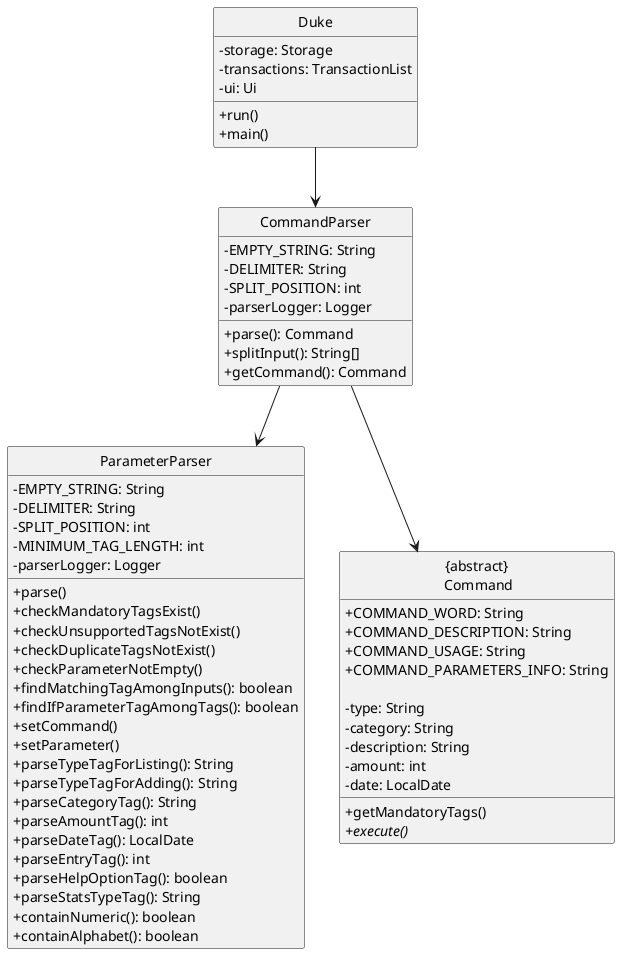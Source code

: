 @startuml
'https://plantuml.com/sequence-diagram

hide circle
skinparam classAttributeIconSize 0

class Duke {
    - storage: Storage
    - transactions: TransactionList
    - ui: Ui

    +run()
    +main()
}

class "CommandParser"{
    - EMPTY_STRING: String
    - DELIMITER: String
    - SPLIT_POSITION: int
    - parserLogger: Logger

    +parse(): Command
    +splitInput(): String[]
    +getCommand(): Command
}

class "ParameterParser"{
    - EMPTY_STRING: String
    - DELIMITER: String
    - SPLIT_POSITION: int
    - MINIMUM_TAG_LENGTH: int
    - parserLogger: Logger

    +parse()
    +checkMandatoryTagsExist()
    +checkUnsupportedTagsNotExist()
    +checkDuplicateTagsNotExist()
    +checkParameterNotEmpty()
    +findMatchingTagAmongInputs(): boolean
    +findIfParameterTagAmongTags(): boolean
    +setCommand()
    +setParameter()
    +parseTypeTagForListing(): String
    +parseTypeTagForAdding(): String
    +parseCategoryTag(): String
    +parseAmountTag(): int
    +parseDateTag(): LocalDate
    +parseEntryTag(): int
    +parseHelpOptionTag(): boolean
    +parseStatsTypeTag(): String
    +containNumeric(): boolean
    +containAlphabet(): boolean
}

class "{abstract}\n Command"{

    + COMMAND_WORD: String
    + COMMAND_DESCRIPTION: String
    + COMMAND_USAGE: String
    + COMMAND_PARAMETERS_INFO: String

    - type: String
    - category: String
    - description: String
    - amount: int
    - date: LocalDate

    +getMandatoryTags()
    +{abstract}execute()
}

Duke --> "CommandParser"
"CommandParser" --> "ParameterParser"
"CommandParser" --> "{abstract}\n Command"

@enduml